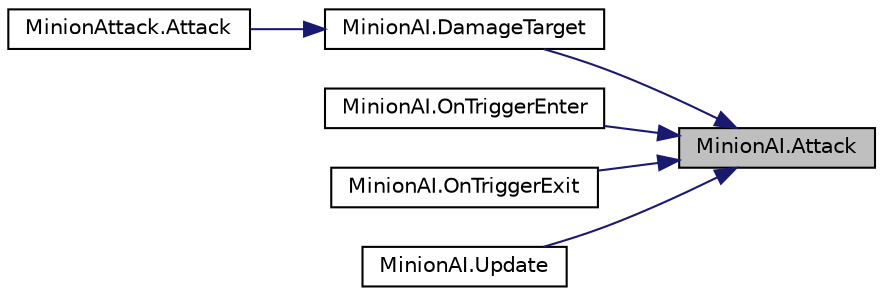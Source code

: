 digraph "MinionAI.Attack"
{
 // INTERACTIVE_SVG=YES
 // LATEX_PDF_SIZE
  edge [fontname="Helvetica",fontsize="10",labelfontname="Helvetica",labelfontsize="10"];
  node [fontname="Helvetica",fontsize="10",shape=record];
  rankdir="RL";
  Node1 [label="MinionAI.Attack",height=0.2,width=0.4,color="black", fillcolor="grey75", style="filled", fontcolor="black",tooltip=" "];
  Node1 -> Node2 [dir="back",color="midnightblue",fontsize="10",style="solid",fontname="Helvetica"];
  Node2 [label="MinionAI.DamageTarget",height=0.2,width=0.4,color="black", fillcolor="white", style="filled",URL="$class_minion_a_i.html#a09c01338937d9f42fa47d55ca1a36cb6",tooltip=" "];
  Node2 -> Node3 [dir="back",color="midnightblue",fontsize="10",style="solid",fontname="Helvetica"];
  Node3 [label="MinionAttack.Attack",height=0.2,width=0.4,color="black", fillcolor="white", style="filled",URL="$class_minion_attack.html#a9302ebf23d762d3fad0506021ded19d5",tooltip=" "];
  Node1 -> Node4 [dir="back",color="midnightblue",fontsize="10",style="solid",fontname="Helvetica"];
  Node4 [label="MinionAI.OnTriggerEnter",height=0.2,width=0.4,color="black", fillcolor="white", style="filled",URL="$class_minion_a_i.html#a0fc1bd659496863102f9294e09a2a328",tooltip=" "];
  Node1 -> Node5 [dir="back",color="midnightblue",fontsize="10",style="solid",fontname="Helvetica"];
  Node5 [label="MinionAI.OnTriggerExit",height=0.2,width=0.4,color="black", fillcolor="white", style="filled",URL="$class_minion_a_i.html#abe6357773e5b7ab64896a0403ca3bccc",tooltip=" "];
  Node1 -> Node6 [dir="back",color="midnightblue",fontsize="10",style="solid",fontname="Helvetica"];
  Node6 [label="MinionAI.Update",height=0.2,width=0.4,color="black", fillcolor="white", style="filled",URL="$class_minion_a_i.html#aaac498df3854c92e7b81bc0f36071a8b",tooltip=" "];
}
